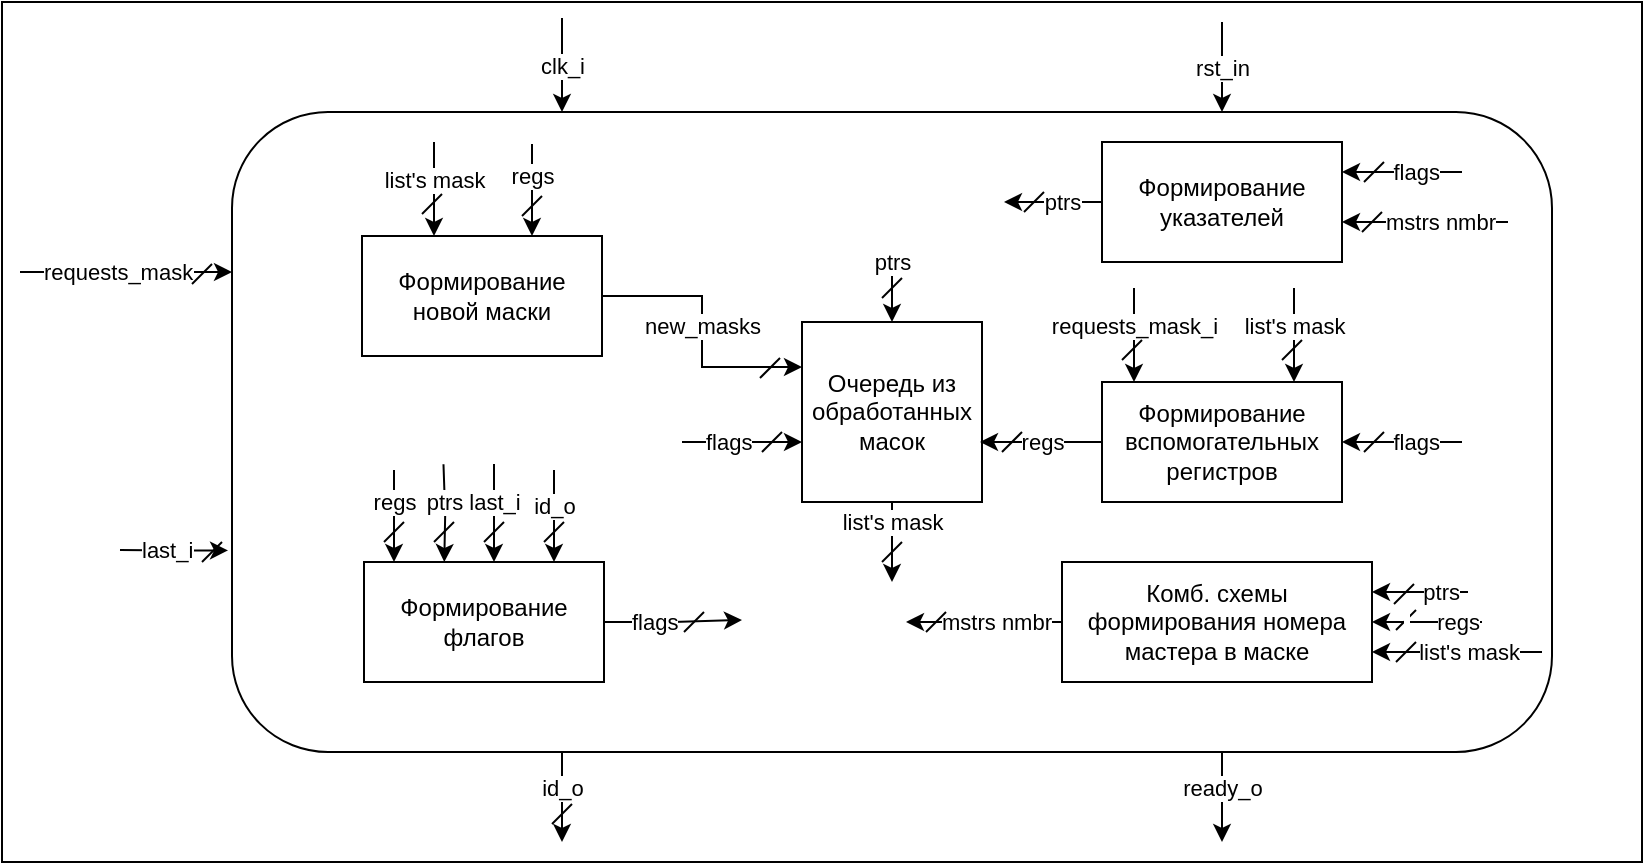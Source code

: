 <mxfile version="24.2.5" type="device">
  <diagram id="qWE5lsvEMqmcxGq6ise9" name="Page-1">
    <mxGraphModel dx="1348" dy="795" grid="1" gridSize="10" guides="1" tooltips="1" connect="1" arrows="1" fold="1" page="1" pageScale="1" pageWidth="850" pageHeight="1100" math="0" shadow="0">
      <root>
        <mxCell id="0" />
        <mxCell id="1" parent="0" />
        <mxCell id="H1Y1sEMktW7jtWNXkw4q-1" value="" style="rounded=0;whiteSpace=wrap;html=1;" vertex="1" parent="1">
          <mxGeometry x="20" y="160" width="820" height="430" as="geometry" />
        </mxCell>
        <mxCell id="zgFBOHbYYg9-DIr8KNFz-20" value="Очередь из обработанных масок" style="rounded=0;whiteSpace=wrap;html=1;" parent="1" vertex="1">
          <mxGeometry x="420" y="320" width="90" height="90" as="geometry" />
        </mxCell>
        <mxCell id="zgFBOHbYYg9-DIr8KNFz-2" value="clk_i" style="edgeStyle=orthogonalEdgeStyle;rounded=0;orthogonalLoop=1;jettySize=auto;html=1;exitX=0.25;exitY=0;exitDx=0;exitDy=0;startArrow=classic;startFill=1;endArrow=none;endFill=0;" parent="1" source="zgFBOHbYYg9-DIr8KNFz-1" edge="1">
          <mxGeometry relative="1" as="geometry">
            <mxPoint x="300" y="168" as="targetPoint" />
          </mxGeometry>
        </mxCell>
        <mxCell id="zgFBOHbYYg9-DIr8KNFz-3" value="rst_in" style="edgeStyle=orthogonalEdgeStyle;rounded=0;orthogonalLoop=1;jettySize=auto;html=1;exitX=0.75;exitY=0;exitDx=0;exitDy=0;startArrow=classic;startFill=1;endArrow=none;endFill=0;" parent="1" source="zgFBOHbYYg9-DIr8KNFz-1" edge="1">
          <mxGeometry relative="1" as="geometry">
            <mxPoint x="630" y="170" as="targetPoint" />
            <Array as="points">
              <mxPoint x="630" y="180" />
              <mxPoint x="630" y="180" />
            </Array>
          </mxGeometry>
        </mxCell>
        <mxCell id="zgFBOHbYYg9-DIr8KNFz-6" value="ready_o" style="edgeStyle=orthogonalEdgeStyle;rounded=0;orthogonalLoop=1;jettySize=auto;html=1;exitX=0.75;exitY=1;exitDx=0;exitDy=0;" parent="1" source="zgFBOHbYYg9-DIr8KNFz-1" edge="1">
          <mxGeometry x="-0.208" relative="1" as="geometry">
            <mxPoint x="630" y="580" as="targetPoint" />
            <mxPoint as="offset" />
          </mxGeometry>
        </mxCell>
        <mxCell id="zgFBOHbYYg9-DIr8KNFz-8" value="id_o" style="edgeStyle=orthogonalEdgeStyle;rounded=0;orthogonalLoop=1;jettySize=auto;html=1;exitX=0.25;exitY=1;exitDx=0;exitDy=0;" parent="1" source="zgFBOHbYYg9-DIr8KNFz-1" edge="1">
          <mxGeometry x="-0.208" relative="1" as="geometry">
            <mxPoint x="300" y="580" as="targetPoint" />
            <mxPoint as="offset" />
          </mxGeometry>
        </mxCell>
        <mxCell id="zgFBOHbYYg9-DIr8KNFz-13" value="requests_mask" style="edgeStyle=orthogonalEdgeStyle;rounded=0;orthogonalLoop=1;jettySize=auto;html=1;exitX=0;exitY=0.25;exitDx=0;exitDy=0;startArrow=classic;startFill=1;endArrow=none;endFill=0;align=left;" parent="1" source="zgFBOHbYYg9-DIr8KNFz-1" edge="1">
          <mxGeometry x="0.819" relative="1" as="geometry">
            <mxPoint x="29" y="295" as="targetPoint" />
            <mxPoint as="offset" />
          </mxGeometry>
        </mxCell>
        <mxCell id="zgFBOHbYYg9-DIr8KNFz-1" value="&amp;nbsp;" style="rounded=1;whiteSpace=wrap;html=1;fillColor=none;glass=0;" parent="1" vertex="1">
          <mxGeometry x="135" y="215" width="660" height="320" as="geometry" />
        </mxCell>
        <mxCell id="zgFBOHbYYg9-DIr8KNFz-9" value="" style="endArrow=none;html=1;rounded=0;" parent="1" edge="1">
          <mxGeometry width="50" height="50" relative="1" as="geometry">
            <mxPoint x="295" y="571" as="sourcePoint" />
            <mxPoint x="305" y="561" as="targetPoint" />
          </mxGeometry>
        </mxCell>
        <mxCell id="zgFBOHbYYg9-DIr8KNFz-14" value="" style="endArrow=none;html=1;rounded=0;" parent="1" edge="1">
          <mxGeometry width="50" height="50" relative="1" as="geometry">
            <mxPoint x="115" y="301" as="sourcePoint" />
            <mxPoint x="125" y="291" as="targetPoint" />
          </mxGeometry>
        </mxCell>
        <mxCell id="zgFBOHbYYg9-DIr8KNFz-15" value="last_i" style="edgeStyle=orthogonalEdgeStyle;rounded=0;orthogonalLoop=1;jettySize=auto;html=1;exitX=-0.003;exitY=0.685;exitDx=0;exitDy=0;startArrow=classic;startFill=1;endArrow=none;endFill=0;align=left;exitPerimeter=0;" parent="1" source="zgFBOHbYYg9-DIr8KNFz-1" edge="1">
          <mxGeometry x="0.657" relative="1" as="geometry">
            <mxPoint x="79" y="434" as="targetPoint" />
            <mxPoint x="140" y="435" as="sourcePoint" />
            <mxPoint as="offset" />
          </mxGeometry>
        </mxCell>
        <mxCell id="zgFBOHbYYg9-DIr8KNFz-16" value="" style="endArrow=none;html=1;rounded=0;" parent="1" edge="1">
          <mxGeometry width="50" height="50" relative="1" as="geometry">
            <mxPoint x="120" y="440" as="sourcePoint" />
            <mxPoint x="130" y="430" as="targetPoint" />
          </mxGeometry>
        </mxCell>
        <mxCell id="zgFBOHbYYg9-DIr8KNFz-48" value="ptrs" style="edgeStyle=orthogonalEdgeStyle;rounded=0;orthogonalLoop=1;jettySize=auto;html=1;exitX=0.5;exitY=0;exitDx=0;exitDy=0;startArrow=classic;startFill=1;endArrow=none;endFill=0;" parent="1" source="zgFBOHbYYg9-DIr8KNFz-20" edge="1">
          <mxGeometry x="0.765" relative="1" as="geometry">
            <mxPoint x="465" y="286" as="targetPoint" />
            <mxPoint as="offset" />
          </mxGeometry>
        </mxCell>
        <mxCell id="zgFBOHbYYg9-DIr8KNFz-41" value="ptrs" style="edgeStyle=orthogonalEdgeStyle;rounded=0;orthogonalLoop=1;jettySize=auto;html=1;exitX=0;exitY=0.5;exitDx=0;exitDy=0;" parent="1" source="zgFBOHbYYg9-DIr8KNFz-21" edge="1">
          <mxGeometry x="-0.192" relative="1" as="geometry">
            <mxPoint x="521" y="260" as="targetPoint" />
            <mxPoint as="offset" />
          </mxGeometry>
        </mxCell>
        <mxCell id="zgFBOHbYYg9-DIr8KNFz-21" value="&lt;div&gt;Формирование указателей&lt;/div&gt;" style="rounded=0;whiteSpace=wrap;html=1;" parent="1" vertex="1">
          <mxGeometry x="570" y="230" width="120" height="60" as="geometry" />
        </mxCell>
        <mxCell id="zgFBOHbYYg9-DIr8KNFz-37" value="flags" style="edgeStyle=orthogonalEdgeStyle;rounded=0;orthogonalLoop=1;jettySize=auto;html=1;exitX=1;exitY=0.5;exitDx=0;exitDy=0;align=left;" parent="1" source="zgFBOHbYYg9-DIr8KNFz-22" edge="1">
          <mxGeometry x="-0.669" relative="1" as="geometry">
            <mxPoint x="390" y="469" as="targetPoint" />
            <mxPoint as="offset" />
          </mxGeometry>
        </mxCell>
        <mxCell id="zgFBOHbYYg9-DIr8KNFz-22" value="&lt;div&gt;Формирование флагов&lt;/div&gt;" style="rounded=0;whiteSpace=wrap;html=1;" parent="1" vertex="1">
          <mxGeometry x="201" y="440" width="120" height="60" as="geometry" />
        </mxCell>
        <mxCell id="VdVjK1kCtp9QFzzRZPT6-48" value="mstrs nmbr" style="edgeStyle=orthogonalEdgeStyle;rounded=0;orthogonalLoop=1;jettySize=auto;html=1;exitX=0;exitY=0.5;exitDx=0;exitDy=0;align=right;" parent="1" source="zgFBOHbYYg9-DIr8KNFz-23" edge="1">
          <mxGeometry x="-0.88" relative="1" as="geometry">
            <mxPoint x="472" y="470" as="targetPoint" />
            <mxPoint as="offset" />
          </mxGeometry>
        </mxCell>
        <mxCell id="zgFBOHbYYg9-DIr8KNFz-23" value="Комб. схемы формирования номера мастера в маске" style="rounded=0;whiteSpace=wrap;html=1;direction=east;" parent="1" vertex="1">
          <mxGeometry x="550" y="440" width="155" height="60" as="geometry" />
        </mxCell>
        <mxCell id="zgFBOHbYYg9-DIr8KNFz-29" value="new_masks" style="edgeStyle=orthogonalEdgeStyle;rounded=0;orthogonalLoop=1;jettySize=auto;html=1;align=center;entryX=0;entryY=0.25;entryDx=0;entryDy=0;" parent="1" source="zgFBOHbYYg9-DIr8KNFz-24" target="zgFBOHbYYg9-DIr8KNFz-20" edge="1">
          <mxGeometry x="-0.049" relative="1" as="geometry">
            <mxPoint x="361" y="380" as="targetPoint" />
            <Array as="points" />
            <mxPoint as="offset" />
          </mxGeometry>
        </mxCell>
        <mxCell id="zgFBOHbYYg9-DIr8KNFz-24" value="Формирование новой маски" style="rounded=0;whiteSpace=wrap;html=1;" parent="1" vertex="1">
          <mxGeometry x="200" y="277" width="120" height="60" as="geometry" />
        </mxCell>
        <mxCell id="zgFBOHbYYg9-DIr8KNFz-30" value="regs" style="edgeStyle=orthogonalEdgeStyle;rounded=0;orthogonalLoop=1;jettySize=auto;html=1;exitX=0;exitY=0.5;exitDx=0;exitDy=0;" parent="1" source="zgFBOHbYYg9-DIr8KNFz-25" edge="1">
          <mxGeometry relative="1" as="geometry">
            <mxPoint x="509" y="380" as="targetPoint" />
          </mxGeometry>
        </mxCell>
        <mxCell id="zgFBOHbYYg9-DIr8KNFz-25" value="Формирование вспомогательных регистров" style="rounded=0;whiteSpace=wrap;html=1;" parent="1" vertex="1">
          <mxGeometry x="570" y="350" width="120" height="60" as="geometry" />
        </mxCell>
        <mxCell id="zgFBOHbYYg9-DIr8KNFz-38" value="" style="endArrow=none;html=1;rounded=0;" parent="1" edge="1">
          <mxGeometry width="50" height="50" relative="1" as="geometry">
            <mxPoint x="361" y="475" as="sourcePoint" />
            <mxPoint x="371" y="465" as="targetPoint" />
          </mxGeometry>
        </mxCell>
        <mxCell id="zgFBOHbYYg9-DIr8KNFz-39" value="list&#39;s mask" style="edgeStyle=orthogonalEdgeStyle;rounded=0;orthogonalLoop=1;jettySize=auto;html=1;align=center;entryX=0.5;entryY=1;entryDx=0;entryDy=0;startArrow=classic;startFill=1;endArrow=none;endFill=0;" parent="1" target="zgFBOHbYYg9-DIr8KNFz-20" edge="1">
          <mxGeometry x="0.5" relative="1" as="geometry">
            <mxPoint x="450" y="440" as="targetPoint" />
            <mxPoint x="465" y="450" as="sourcePoint" />
            <mxPoint as="offset" />
            <Array as="points">
              <mxPoint x="465" y="450" />
            </Array>
          </mxGeometry>
        </mxCell>
        <mxCell id="zgFBOHbYYg9-DIr8KNFz-40" value="" style="endArrow=none;html=1;rounded=0;" parent="1" edge="1">
          <mxGeometry width="50" height="50" relative="1" as="geometry">
            <mxPoint x="460" y="440" as="sourcePoint" />
            <mxPoint x="470" y="430" as="targetPoint" />
          </mxGeometry>
        </mxCell>
        <mxCell id="zgFBOHbYYg9-DIr8KNFz-42" value="" style="endArrow=none;html=1;rounded=0;" parent="1" edge="1">
          <mxGeometry width="50" height="50" relative="1" as="geometry">
            <mxPoint x="531" y="265" as="sourcePoint" />
            <mxPoint x="541" y="255" as="targetPoint" />
          </mxGeometry>
        </mxCell>
        <mxCell id="zgFBOHbYYg9-DIr8KNFz-49" value="" style="endArrow=none;html=1;rounded=0;" parent="1" edge="1">
          <mxGeometry width="50" height="50" relative="1" as="geometry">
            <mxPoint x="460" y="308" as="sourcePoint" />
            <mxPoint x="470" y="298" as="targetPoint" />
          </mxGeometry>
        </mxCell>
        <mxCell id="zgFBOHbYYg9-DIr8KNFz-50" value="" style="endArrow=none;html=1;rounded=0;" parent="1" edge="1">
          <mxGeometry width="50" height="50" relative="1" as="geometry">
            <mxPoint x="399" y="348" as="sourcePoint" />
            <mxPoint x="409" y="338" as="targetPoint" />
          </mxGeometry>
        </mxCell>
        <mxCell id="VdVjK1kCtp9QFzzRZPT6-1" value="" style="endArrow=none;html=1;rounded=0;" parent="1" edge="1">
          <mxGeometry width="50" height="50" relative="1" as="geometry">
            <mxPoint x="520" y="385" as="sourcePoint" />
            <mxPoint x="530" y="375" as="targetPoint" />
          </mxGeometry>
        </mxCell>
        <mxCell id="VdVjK1kCtp9QFzzRZPT6-5" value="ptrs" style="edgeStyle=orthogonalEdgeStyle;rounded=0;orthogonalLoop=1;jettySize=auto;html=1;exitX=0.295;exitY=-0.002;exitDx=0;exitDy=0;startArrow=classic;startFill=1;endArrow=none;endFill=0;exitPerimeter=0;" parent="1" edge="1">
          <mxGeometry x="0.233" relative="1" as="geometry">
            <mxPoint x="240.74" y="391.12" as="targetPoint" />
            <mxPoint as="offset" />
            <mxPoint x="241.14" y="440" as="sourcePoint" />
          </mxGeometry>
        </mxCell>
        <mxCell id="VdVjK1kCtp9QFzzRZPT6-6" value="" style="endArrow=none;html=1;rounded=0;" parent="1" edge="1">
          <mxGeometry width="50" height="50" relative="1" as="geometry">
            <mxPoint x="236" y="430" as="sourcePoint" />
            <mxPoint x="246" y="420" as="targetPoint" />
          </mxGeometry>
        </mxCell>
        <mxCell id="VdVjK1kCtp9QFzzRZPT6-9" value="flags" style="edgeStyle=orthogonalEdgeStyle;rounded=0;orthogonalLoop=1;jettySize=auto;html=1;exitX=1;exitY=0.5;exitDx=0;exitDy=0;align=left;" parent="1" edge="1">
          <mxGeometry x="-0.669" relative="1" as="geometry">
            <mxPoint x="420" y="380" as="targetPoint" />
            <mxPoint as="offset" />
            <mxPoint x="360" y="380" as="sourcePoint" />
          </mxGeometry>
        </mxCell>
        <mxCell id="VdVjK1kCtp9QFzzRZPT6-10" value="" style="endArrow=none;html=1;rounded=0;" parent="1" edge="1">
          <mxGeometry width="50" height="50" relative="1" as="geometry">
            <mxPoint x="400" y="385" as="sourcePoint" />
            <mxPoint x="410" y="375" as="targetPoint" />
          </mxGeometry>
        </mxCell>
        <mxCell id="VdVjK1kCtp9QFzzRZPT6-11" value="list&#39;s mask" style="edgeStyle=orthogonalEdgeStyle;rounded=0;orthogonalLoop=1;jettySize=auto;html=1;align=center;entryX=0.5;entryY=1;entryDx=0;entryDy=0;startArrow=classic;startFill=1;endArrow=none;endFill=0;" parent="1" edge="1">
          <mxGeometry x="0.192" relative="1" as="geometry">
            <mxPoint x="236" y="230" as="targetPoint" />
            <mxPoint x="236" y="277" as="sourcePoint" />
            <mxPoint as="offset" />
            <Array as="points">
              <mxPoint x="236" y="270" />
              <mxPoint x="236" y="270" />
            </Array>
          </mxGeometry>
        </mxCell>
        <mxCell id="VdVjK1kCtp9QFzzRZPT6-12" value="" style="endArrow=none;html=1;rounded=0;" parent="1" edge="1">
          <mxGeometry width="50" height="50" relative="1" as="geometry">
            <mxPoint x="230" y="266" as="sourcePoint" />
            <mxPoint x="240" y="256" as="targetPoint" />
          </mxGeometry>
        </mxCell>
        <mxCell id="VdVjK1kCtp9QFzzRZPT6-15" value="regs" style="edgeStyle=orthogonalEdgeStyle;rounded=0;orthogonalLoop=1;jettySize=auto;html=1;exitX=0.5;exitY=0;exitDx=0;exitDy=0;startArrow=classic;startFill=1;endArrow=none;endFill=0;" parent="1" edge="1">
          <mxGeometry x="0.304" relative="1" as="geometry">
            <mxPoint x="285" y="231" as="targetPoint" />
            <mxPoint as="offset" />
            <mxPoint x="285" y="277" as="sourcePoint" />
          </mxGeometry>
        </mxCell>
        <mxCell id="VdVjK1kCtp9QFzzRZPT6-16" value="" style="endArrow=none;html=1;rounded=0;" parent="1" edge="1">
          <mxGeometry width="50" height="50" relative="1" as="geometry">
            <mxPoint x="280" y="267" as="sourcePoint" />
            <mxPoint x="290" y="257" as="targetPoint" />
          </mxGeometry>
        </mxCell>
        <mxCell id="VdVjK1kCtp9QFzzRZPT6-21" value="ptrs" style="edgeStyle=orthogonalEdgeStyle;rounded=0;orthogonalLoop=1;jettySize=auto;html=1;exitX=0;exitY=0.25;exitDx=0;exitDy=0;startArrow=none;startFill=0;endArrow=classic;endFill=1;align=right;entryX=0;entryY=0.25;entryDx=0;entryDy=0;" parent="1" edge="1">
          <mxGeometry x="-0.875" relative="1" as="geometry">
            <mxPoint x="705" y="455" as="targetPoint" />
            <mxPoint as="offset" />
            <mxPoint x="753" y="455" as="sourcePoint" />
          </mxGeometry>
        </mxCell>
        <mxCell id="VdVjK1kCtp9QFzzRZPT6-22" value="" style="endArrow=none;html=1;rounded=0;" parent="1" edge="1">
          <mxGeometry width="50" height="50" relative="1" as="geometry">
            <mxPoint x="716" y="461" as="sourcePoint" />
            <mxPoint x="726" y="451" as="targetPoint" />
          </mxGeometry>
        </mxCell>
        <mxCell id="VdVjK1kCtp9QFzzRZPT6-23" value="list&#39;s mask" style="edgeStyle=orthogonalEdgeStyle;rounded=0;orthogonalLoop=1;jettySize=auto;html=1;exitX=0;exitY=0.25;exitDx=0;exitDy=0;startArrow=none;startFill=0;endArrow=classic;endFill=1;align=right;" parent="1" edge="1">
          <mxGeometry x="-0.765" relative="1" as="geometry">
            <mxPoint x="705" y="485" as="targetPoint" />
            <mxPoint as="offset" />
            <mxPoint x="790" y="485" as="sourcePoint" />
          </mxGeometry>
        </mxCell>
        <mxCell id="VdVjK1kCtp9QFzzRZPT6-24" value="" style="endArrow=none;html=1;rounded=0;" parent="1" edge="1">
          <mxGeometry width="50" height="50" relative="1" as="geometry">
            <mxPoint x="717" y="490" as="sourcePoint" />
            <mxPoint x="727" y="480" as="targetPoint" />
          </mxGeometry>
        </mxCell>
        <mxCell id="VdVjK1kCtp9QFzzRZPT6-26" value="regs" style="edgeStyle=orthogonalEdgeStyle;rounded=0;orthogonalLoop=1;jettySize=auto;html=1;exitX=0;exitY=0.5;exitDx=0;exitDy=0;startArrow=none;startFill=0;endArrow=classic;endFill=1;align=right;entryX=0;entryY=0.5;entryDx=0;entryDy=0;" parent="1" edge="1">
          <mxGeometry x="-1" relative="1" as="geometry">
            <mxPoint x="705" y="470" as="targetPoint" />
            <mxPoint as="offset" />
            <mxPoint x="760.0" y="470" as="sourcePoint" />
            <Array as="points">
              <mxPoint x="740" y="470" />
              <mxPoint x="740" y="470" />
            </Array>
          </mxGeometry>
        </mxCell>
        <mxCell id="VdVjK1kCtp9QFzzRZPT6-27" value="&amp;nbsp;" style="endArrow=none;html=1;rounded=0;" parent="1" edge="1">
          <mxGeometry width="50" height="50" relative="1" as="geometry">
            <mxPoint x="717" y="474" as="sourcePoint" />
            <mxPoint x="727" y="464" as="targetPoint" />
          </mxGeometry>
        </mxCell>
        <mxCell id="VdVjK1kCtp9QFzzRZPT6-28" value="last_i" style="edgeStyle=orthogonalEdgeStyle;rounded=0;orthogonalLoop=1;jettySize=auto;html=1;exitX=0.295;exitY=-0.002;exitDx=0;exitDy=0;startArrow=classic;startFill=1;endArrow=none;endFill=0;exitPerimeter=0;" parent="1" edge="1">
          <mxGeometry x="0.232" relative="1" as="geometry">
            <mxPoint x="266" y="391" as="targetPoint" />
            <mxPoint as="offset" />
            <mxPoint x="266" y="440" as="sourcePoint" />
          </mxGeometry>
        </mxCell>
        <mxCell id="VdVjK1kCtp9QFzzRZPT6-29" value="" style="endArrow=none;html=1;rounded=0;" parent="1" edge="1">
          <mxGeometry width="50" height="50" relative="1" as="geometry">
            <mxPoint x="261" y="430" as="sourcePoint" />
            <mxPoint x="271" y="420" as="targetPoint" />
          </mxGeometry>
        </mxCell>
        <mxCell id="VdVjK1kCtp9QFzzRZPT6-31" value="id_o" style="edgeStyle=orthogonalEdgeStyle;rounded=0;orthogonalLoop=1;jettySize=auto;html=1;" parent="1" edge="1">
          <mxGeometry x="-0.208" relative="1" as="geometry">
            <mxPoint x="296" y="440" as="targetPoint" />
            <mxPoint as="offset" />
            <mxPoint x="296" y="394" as="sourcePoint" />
          </mxGeometry>
        </mxCell>
        <mxCell id="VdVjK1kCtp9QFzzRZPT6-32" value="" style="endArrow=none;html=1;rounded=0;" parent="1" edge="1">
          <mxGeometry width="50" height="50" relative="1" as="geometry">
            <mxPoint x="291" y="430" as="sourcePoint" />
            <mxPoint x="301" y="420" as="targetPoint" />
          </mxGeometry>
        </mxCell>
        <mxCell id="VdVjK1kCtp9QFzzRZPT6-33" value="regs" style="edgeStyle=orthogonalEdgeStyle;rounded=0;orthogonalLoop=1;jettySize=auto;html=1;exitX=0.5;exitY=0;exitDx=0;exitDy=0;startArrow=classic;startFill=1;endArrow=none;endFill=0;" parent="1" edge="1">
          <mxGeometry x="0.304" relative="1" as="geometry">
            <mxPoint x="216" y="394" as="targetPoint" />
            <mxPoint as="offset" />
            <mxPoint x="216" y="440" as="sourcePoint" />
          </mxGeometry>
        </mxCell>
        <mxCell id="VdVjK1kCtp9QFzzRZPT6-34" value="" style="endArrow=none;html=1;rounded=0;" parent="1" edge="1">
          <mxGeometry width="50" height="50" relative="1" as="geometry">
            <mxPoint x="211" y="430" as="sourcePoint" />
            <mxPoint x="221" y="420" as="targetPoint" />
          </mxGeometry>
        </mxCell>
        <mxCell id="VdVjK1kCtp9QFzzRZPT6-40" value="list&#39;s mask" style="edgeStyle=orthogonalEdgeStyle;rounded=0;orthogonalLoop=1;jettySize=auto;html=1;align=center;entryX=0.5;entryY=1;entryDx=0;entryDy=0;startArrow=classic;startFill=1;endArrow=none;endFill=0;" parent="1" edge="1">
          <mxGeometry x="0.192" relative="1" as="geometry">
            <mxPoint x="666" y="303" as="targetPoint" />
            <mxPoint x="666" y="350" as="sourcePoint" />
            <mxPoint as="offset" />
            <Array as="points">
              <mxPoint x="666" y="343" />
              <mxPoint x="666" y="343" />
            </Array>
          </mxGeometry>
        </mxCell>
        <mxCell id="VdVjK1kCtp9QFzzRZPT6-41" value="" style="endArrow=none;html=1;rounded=0;" parent="1" edge="1">
          <mxGeometry width="50" height="50" relative="1" as="geometry">
            <mxPoint x="660" y="339" as="sourcePoint" />
            <mxPoint x="670" y="329" as="targetPoint" />
          </mxGeometry>
        </mxCell>
        <mxCell id="VdVjK1kCtp9QFzzRZPT6-43" value="requests_mask_i" style="edgeStyle=orthogonalEdgeStyle;rounded=0;orthogonalLoop=1;jettySize=auto;html=1;align=center;entryX=0.5;entryY=1;entryDx=0;entryDy=0;startArrow=classic;startFill=1;endArrow=none;endFill=0;" parent="1" edge="1">
          <mxGeometry x="0.192" relative="1" as="geometry">
            <mxPoint x="586" y="303" as="targetPoint" />
            <mxPoint x="586" y="350" as="sourcePoint" />
            <mxPoint as="offset" />
            <Array as="points">
              <mxPoint x="586" y="343" />
              <mxPoint x="586" y="343" />
            </Array>
          </mxGeometry>
        </mxCell>
        <mxCell id="VdVjK1kCtp9QFzzRZPT6-44" value="" style="endArrow=none;html=1;rounded=0;" parent="1" edge="1">
          <mxGeometry width="50" height="50" relative="1" as="geometry">
            <mxPoint x="580" y="339" as="sourcePoint" />
            <mxPoint x="590" y="329" as="targetPoint" />
          </mxGeometry>
        </mxCell>
        <mxCell id="VdVjK1kCtp9QFzzRZPT6-45" value="flags" style="edgeStyle=orthogonalEdgeStyle;rounded=0;orthogonalLoop=1;jettySize=auto;html=1;exitX=1;exitY=0.5;exitDx=0;exitDy=0;align=right;startArrow=classic;startFill=1;endArrow=none;endFill=0;" parent="1" edge="1">
          <mxGeometry x="0.667" relative="1" as="geometry">
            <mxPoint x="750" y="380" as="targetPoint" />
            <mxPoint as="offset" />
            <mxPoint x="690" y="380" as="sourcePoint" />
          </mxGeometry>
        </mxCell>
        <mxCell id="VdVjK1kCtp9QFzzRZPT6-46" value="" style="endArrow=none;html=1;rounded=0;" parent="1" edge="1">
          <mxGeometry width="50" height="50" relative="1" as="geometry">
            <mxPoint x="701" y="385" as="sourcePoint" />
            <mxPoint x="711" y="375" as="targetPoint" />
          </mxGeometry>
        </mxCell>
        <mxCell id="VdVjK1kCtp9QFzzRZPT6-49" value="" style="endArrow=none;html=1;rounded=0;" parent="1" edge="1">
          <mxGeometry width="50" height="50" relative="1" as="geometry">
            <mxPoint x="482" y="475" as="sourcePoint" />
            <mxPoint x="492" y="465" as="targetPoint" />
          </mxGeometry>
        </mxCell>
        <mxCell id="VdVjK1kCtp9QFzzRZPT6-50" value="flags" style="edgeStyle=orthogonalEdgeStyle;rounded=0;orthogonalLoop=1;jettySize=auto;html=1;exitX=1;exitY=0.5;exitDx=0;exitDy=0;align=right;startArrow=classic;startFill=1;endArrow=none;endFill=0;" parent="1" edge="1">
          <mxGeometry x="0.667" relative="1" as="geometry">
            <mxPoint x="750" y="245" as="targetPoint" />
            <mxPoint as="offset" />
            <mxPoint x="690" y="245" as="sourcePoint" />
          </mxGeometry>
        </mxCell>
        <mxCell id="VdVjK1kCtp9QFzzRZPT6-51" value="" style="endArrow=none;html=1;rounded=0;" parent="1" edge="1">
          <mxGeometry width="50" height="50" relative="1" as="geometry">
            <mxPoint x="701" y="250" as="sourcePoint" />
            <mxPoint x="711" y="240" as="targetPoint" />
          </mxGeometry>
        </mxCell>
        <mxCell id="VdVjK1kCtp9QFzzRZPT6-52" value="mstrs nmbr" style="edgeStyle=orthogonalEdgeStyle;rounded=0;orthogonalLoop=1;jettySize=auto;html=1;exitX=0;exitY=0.5;exitDx=0;exitDy=0;align=right;" parent="1" edge="1">
          <mxGeometry x="-0.88" relative="1" as="geometry">
            <mxPoint x="690" y="270" as="targetPoint" />
            <mxPoint x="773" y="270" as="sourcePoint" />
            <mxPoint as="offset" />
          </mxGeometry>
        </mxCell>
        <mxCell id="VdVjK1kCtp9QFzzRZPT6-53" value="" style="endArrow=none;html=1;rounded=0;" parent="1" edge="1">
          <mxGeometry width="50" height="50" relative="1" as="geometry">
            <mxPoint x="700" y="275" as="sourcePoint" />
            <mxPoint x="710" y="265" as="targetPoint" />
          </mxGeometry>
        </mxCell>
      </root>
    </mxGraphModel>
  </diagram>
</mxfile>
